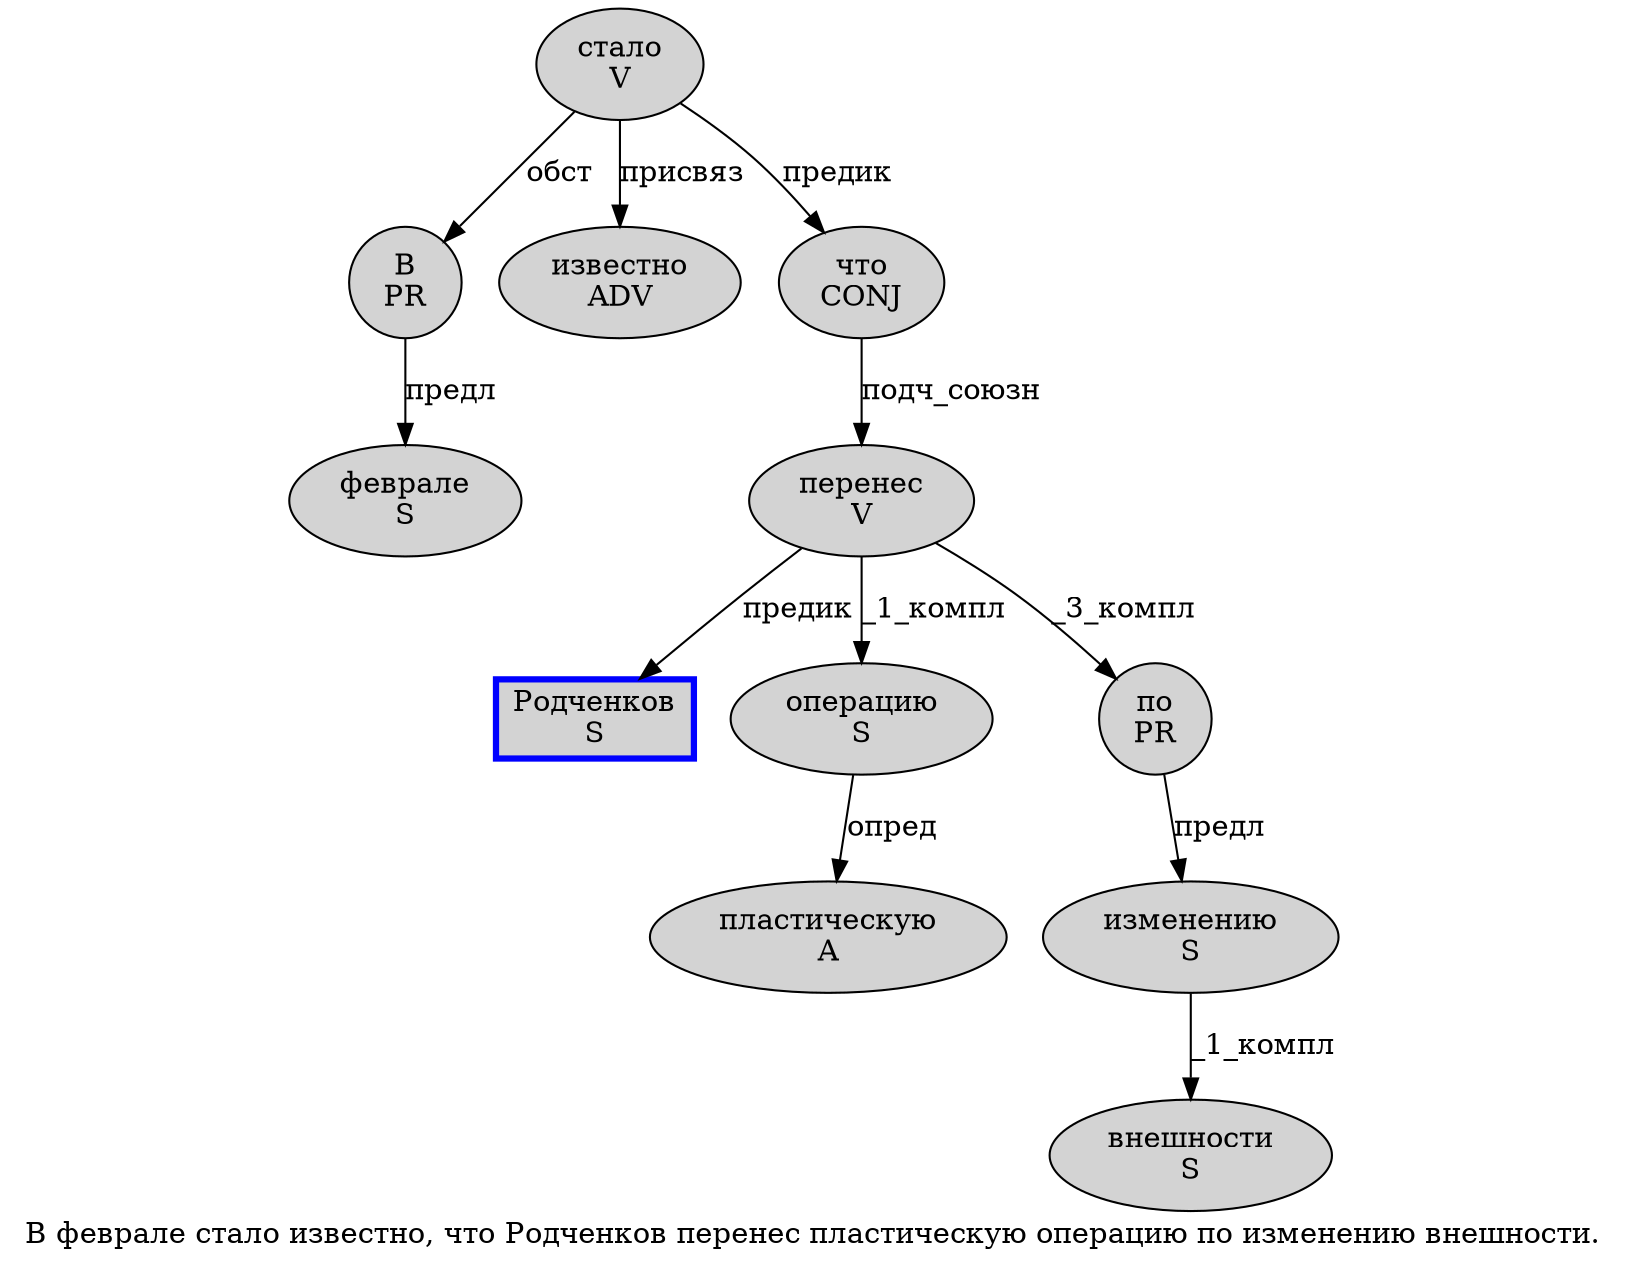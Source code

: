 digraph SENTENCE_420 {
	graph [label="В феврале стало известно, что Родченков перенес пластическую операцию по изменению внешности."]
	node [style=filled]
		0 [label="В
PR" color="" fillcolor=lightgray penwidth=1 shape=ellipse]
		1 [label="феврале
S" color="" fillcolor=lightgray penwidth=1 shape=ellipse]
		2 [label="стало
V" color="" fillcolor=lightgray penwidth=1 shape=ellipse]
		3 [label="известно
ADV" color="" fillcolor=lightgray penwidth=1 shape=ellipse]
		5 [label="что
CONJ" color="" fillcolor=lightgray penwidth=1 shape=ellipse]
		6 [label="Родченков
S" color=blue fillcolor=lightgray penwidth=3 shape=box]
		7 [label="перенес
V" color="" fillcolor=lightgray penwidth=1 shape=ellipse]
		8 [label="пластическую
A" color="" fillcolor=lightgray penwidth=1 shape=ellipse]
		9 [label="операцию
S" color="" fillcolor=lightgray penwidth=1 shape=ellipse]
		10 [label="по
PR" color="" fillcolor=lightgray penwidth=1 shape=ellipse]
		11 [label="изменению
S" color="" fillcolor=lightgray penwidth=1 shape=ellipse]
		12 [label="внешности
S" color="" fillcolor=lightgray penwidth=1 shape=ellipse]
			10 -> 11 [label="предл"]
			11 -> 12 [label="_1_компл"]
			5 -> 7 [label="подч_союзн"]
			7 -> 6 [label="предик"]
			7 -> 9 [label="_1_компл"]
			7 -> 10 [label="_3_компл"]
			0 -> 1 [label="предл"]
			2 -> 0 [label="обст"]
			2 -> 3 [label="присвяз"]
			2 -> 5 [label="предик"]
			9 -> 8 [label="опред"]
}